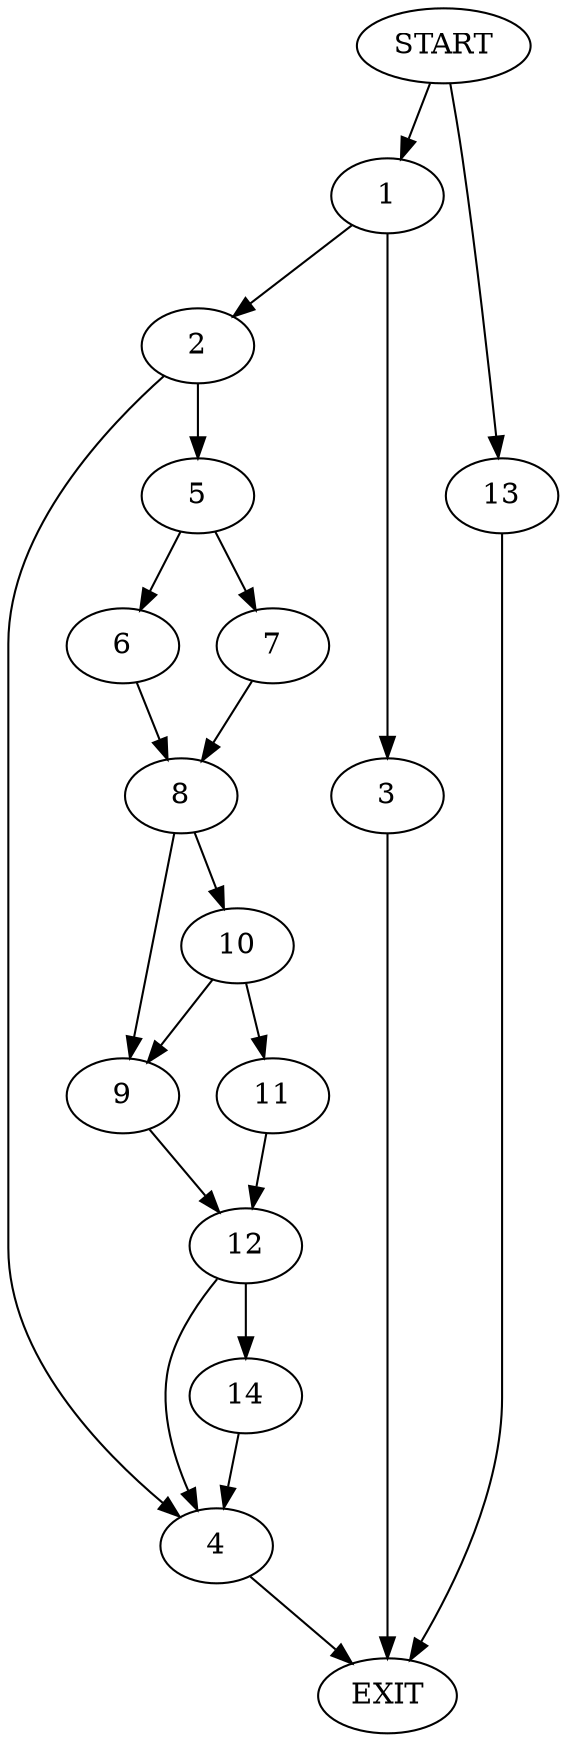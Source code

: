 digraph {
0 [label="START"]
15 [label="EXIT"]
0 -> 1
1 -> 2
1 -> 3
3 -> 15
2 -> 4
2 -> 5
4 -> 15
5 -> 6
5 -> 7
6 -> 8
7 -> 8
8 -> 9
8 -> 10
10 -> 11
10 -> 9
9 -> 12
0 -> 13
13 -> 15
11 -> 12
12 -> 14
12 -> 4
14 -> 4
}
